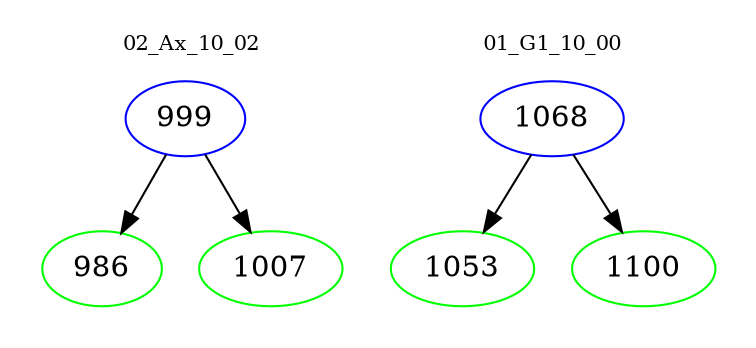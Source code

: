 digraph{
subgraph cluster_0 {
color = white
label = "02_Ax_10_02";
fontsize=10;
T0_999 [label="999", color="blue"]
T0_999 -> T0_986 [color="black"]
T0_986 [label="986", color="green"]
T0_999 -> T0_1007 [color="black"]
T0_1007 [label="1007", color="green"]
}
subgraph cluster_1 {
color = white
label = "01_G1_10_00";
fontsize=10;
T1_1068 [label="1068", color="blue"]
T1_1068 -> T1_1053 [color="black"]
T1_1053 [label="1053", color="green"]
T1_1068 -> T1_1100 [color="black"]
T1_1100 [label="1100", color="green"]
}
}
